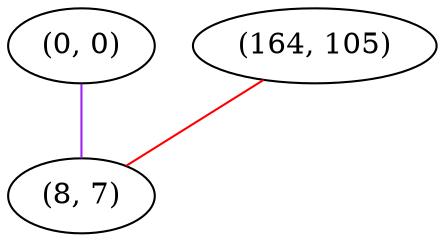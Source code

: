graph "" {
"(0, 0)";
"(164, 105)";
"(8, 7)";
"(0, 0)" -- "(8, 7)"  [color=purple, key=0, weight=4];
"(164, 105)" -- "(8, 7)"  [color=red, key=0, weight=1];
}
